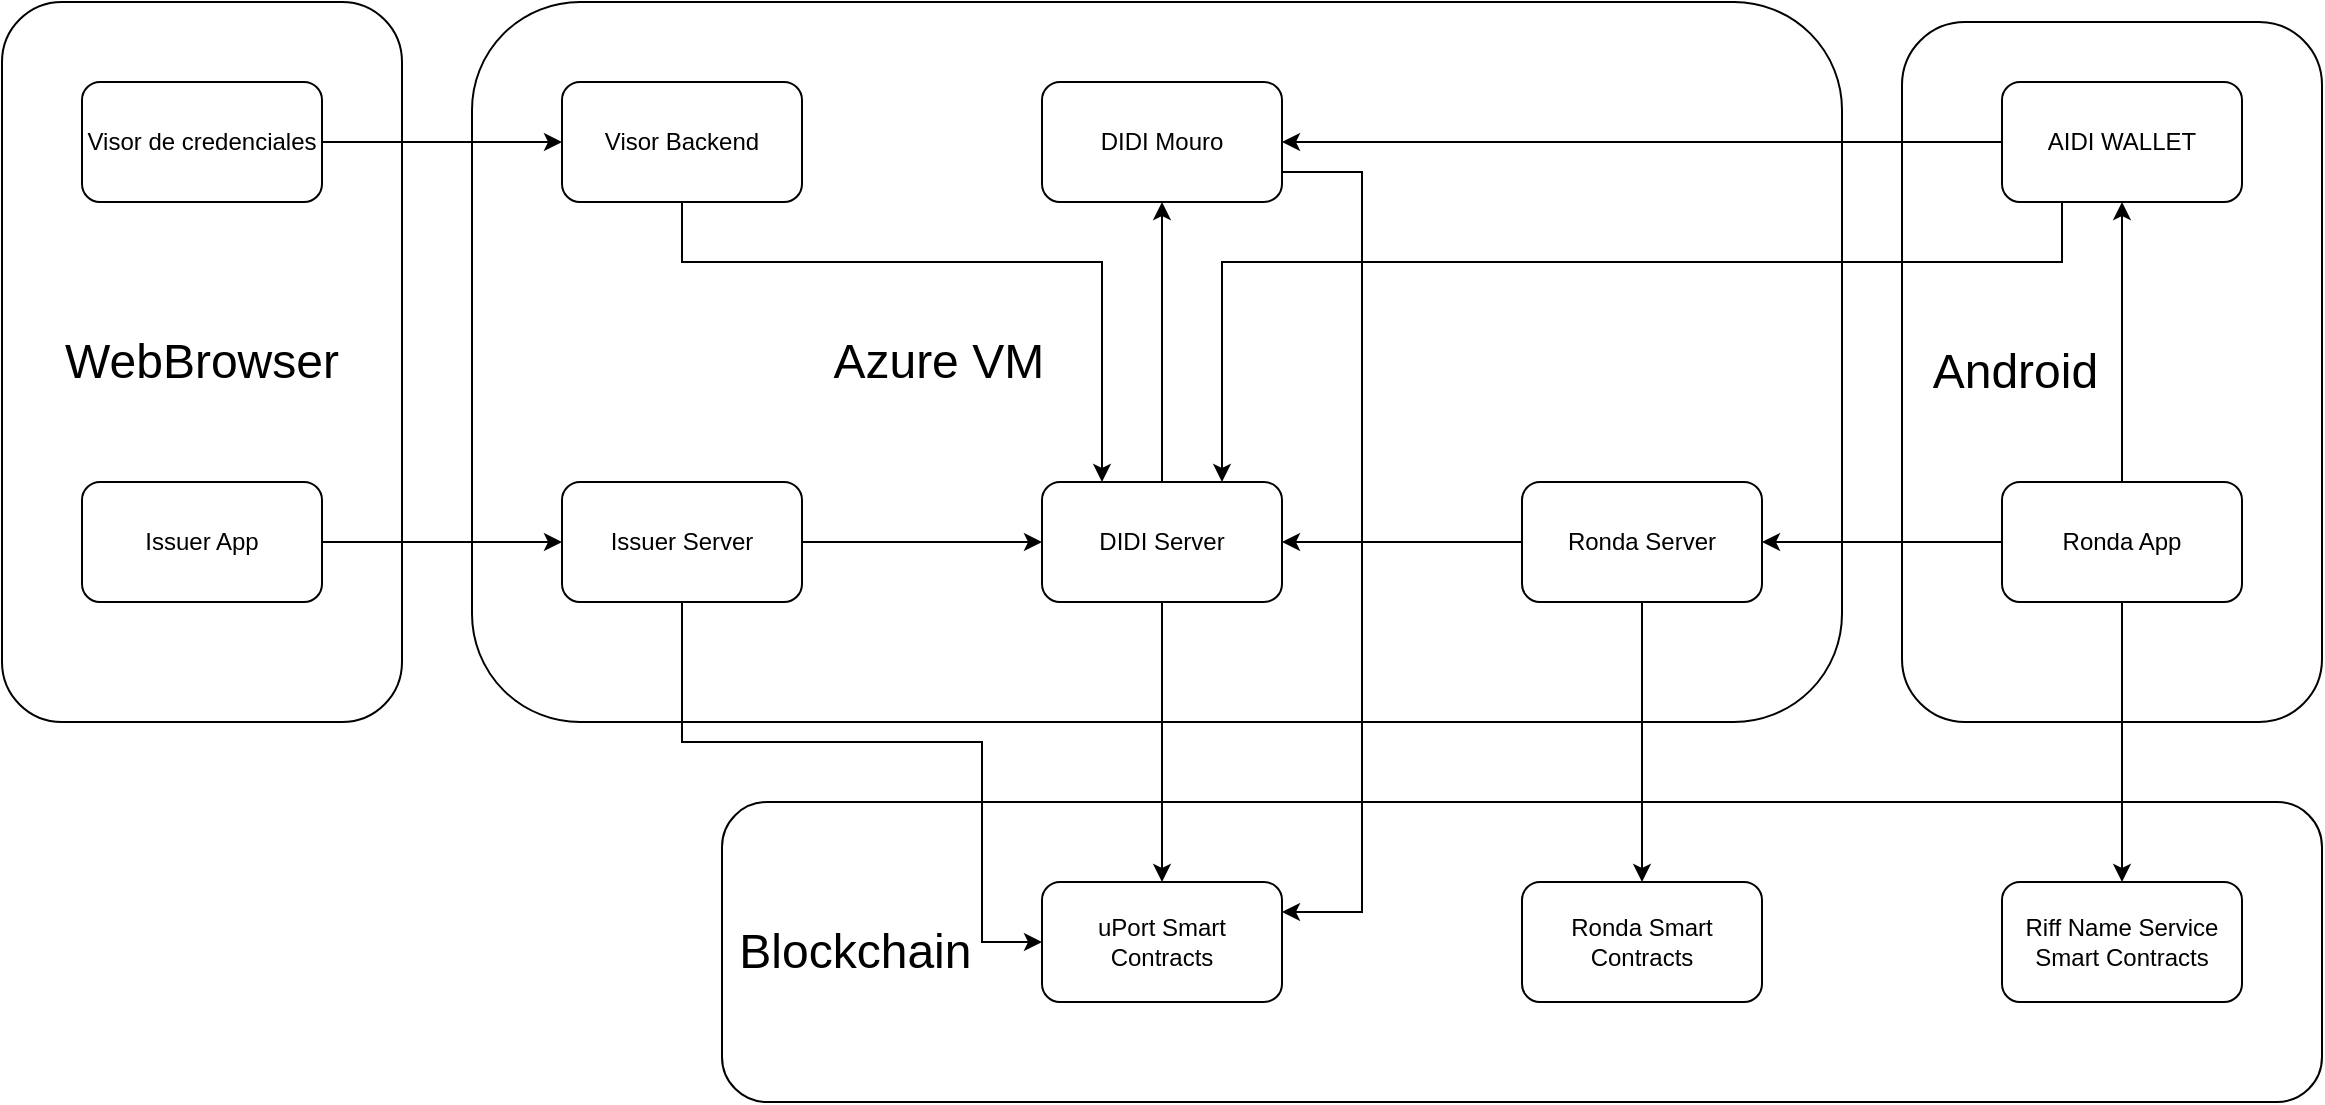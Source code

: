 <mxfile version="14.2.7" type="google"><diagram id="dtrlQfEo7Re8BKtd5huP" name="Page-1"><mxGraphModel dx="2512" dy="741" grid="1" gridSize="10" guides="1" tooltips="1" connect="1" arrows="1" fold="1" page="1" pageScale="1" pageWidth="850" pageHeight="1100" math="0" shadow="0"><root><mxCell id="0"/><mxCell id="1" parent="0"/><mxCell id="499bvNMW647drSxa9n2_-14" value="&lt;div align=&quot;left&quot;&gt;&lt;font style=&quot;font-size: 24px&quot;&gt;&amp;nbsp;Blockchain&lt;/font&gt;&lt;br&gt;&lt;/div&gt;" style="rounded=1;whiteSpace=wrap;html=1;align=left;" parent="1" vertex="1"><mxGeometry x="-360" y="640" width="800" height="150" as="geometry"/></mxCell><mxCell id="499bvNMW647drSxa9n2_-9" value="&amp;nbsp;&amp;nbsp;&amp;nbsp; &lt;font style=&quot;font-size: 24px&quot;&gt;Android&lt;/font&gt;" style="rounded=1;whiteSpace=wrap;html=1;align=left;" parent="1" vertex="1"><mxGeometry x="230" y="250" width="210" height="350" as="geometry"/></mxCell><mxCell id="499bvNMW647drSxa9n2_-8" value="&lt;div align=&quot;left&quot;&gt;&lt;font style=&quot;font-size: 24px&quot;&gt;&amp;nbsp;&amp;nbsp;&amp;nbsp;&amp;nbsp;&amp;nbsp;&amp;nbsp;&amp;nbsp;&amp;nbsp;&amp;nbsp;&amp;nbsp;&amp;nbsp;&amp;nbsp;&amp;nbsp;&amp;nbsp;&amp;nbsp;&amp;nbsp;&amp;nbsp;&amp;nbsp;&amp;nbsp;&amp;nbsp;&amp;nbsp;&amp;nbsp;&amp;nbsp;&amp;nbsp;&amp;nbsp;&amp;nbsp; Azure VM&lt;/font&gt;&lt;/div&gt;" style="rounded=1;whiteSpace=wrap;html=1;align=left;" parent="1" vertex="1"><mxGeometry x="-485" y="240" width="685" height="360" as="geometry"/></mxCell><mxCell id="499bvNMW647drSxa9n2_-1" value="&lt;div align=&quot;center&quot;&gt;&lt;font style=&quot;font-size: 24px&quot;&gt;WebBrowser&lt;/font&gt;&lt;/div&gt;" style="rounded=1;whiteSpace=wrap;html=1;align=center;" parent="1" vertex="1"><mxGeometry x="-720" y="240" width="200" height="360" as="geometry"/></mxCell><mxCell id="pQ4msn2wMwPhiERc1cPr-11" style="edgeStyle=orthogonalEdgeStyle;rounded=0;orthogonalLoop=1;jettySize=auto;html=1;entryX=0.75;entryY=0;entryDx=0;entryDy=0;exitX=0.25;exitY=1;exitDx=0;exitDy=0;" parent="1" source="pQ4msn2wMwPhiERc1cPr-1" target="pQ4msn2wMwPhiERc1cPr-2" edge="1"><mxGeometry relative="1" as="geometry"><Array as="points"><mxPoint x="310" y="370"/><mxPoint x="-110" y="370"/></Array></mxGeometry></mxCell><mxCell id="499bvNMW647drSxa9n2_-7" style="edgeStyle=orthogonalEdgeStyle;curved=1;rounded=0;orthogonalLoop=1;jettySize=auto;html=1;exitX=0;exitY=0.5;exitDx=0;exitDy=0;" parent="1" source="pQ4msn2wMwPhiERc1cPr-1" target="pQ4msn2wMwPhiERc1cPr-3" edge="1"><mxGeometry relative="1" as="geometry"/></mxCell><mxCell id="pQ4msn2wMwPhiERc1cPr-1" value="AIDI WALLET" style="rounded=1;whiteSpace=wrap;html=1;" parent="1" vertex="1"><mxGeometry x="280" y="280" width="120" height="60" as="geometry"/></mxCell><mxCell id="pQ4msn2wMwPhiERc1cPr-19" style="edgeStyle=orthogonalEdgeStyle;curved=1;rounded=0;orthogonalLoop=1;jettySize=auto;html=1;entryX=0.5;entryY=0;entryDx=0;entryDy=0;" parent="1" source="pQ4msn2wMwPhiERc1cPr-2" target="pQ4msn2wMwPhiERc1cPr-10" edge="1"><mxGeometry relative="1" as="geometry"/></mxCell><mxCell id="499bvNMW647drSxa9n2_-4" style="edgeStyle=orthogonalEdgeStyle;curved=1;rounded=0;orthogonalLoop=1;jettySize=auto;html=1;exitX=0.5;exitY=0;exitDx=0;exitDy=0;entryX=0.5;entryY=1;entryDx=0;entryDy=0;" parent="1" source="pQ4msn2wMwPhiERc1cPr-2" target="pQ4msn2wMwPhiERc1cPr-3" edge="1"><mxGeometry relative="1" as="geometry"/></mxCell><mxCell id="pQ4msn2wMwPhiERc1cPr-2" value="DIDI Server" style="rounded=1;whiteSpace=wrap;html=1;" parent="1" vertex="1"><mxGeometry x="-200" y="480" width="120" height="60" as="geometry"/></mxCell><mxCell id="499bvNMW647drSxa9n2_-10" style="edgeStyle=orthogonalEdgeStyle;rounded=0;orthogonalLoop=1;jettySize=auto;html=1;exitX=1;exitY=0.75;exitDx=0;exitDy=0;entryX=1;entryY=0.25;entryDx=0;entryDy=0;" parent="1" source="pQ4msn2wMwPhiERc1cPr-3" target="pQ4msn2wMwPhiERc1cPr-10" edge="1"><mxGeometry relative="1" as="geometry"><Array as="points"><mxPoint x="-40" y="325"/><mxPoint x="-40" y="695"/></Array></mxGeometry></mxCell><mxCell id="pQ4msn2wMwPhiERc1cPr-3" value="DIDI Mouro" style="rounded=1;whiteSpace=wrap;html=1;" parent="1" vertex="1"><mxGeometry x="-200" y="280" width="120" height="60" as="geometry"/></mxCell><mxCell id="pQ4msn2wMwPhiERc1cPr-12" style="edgeStyle=orthogonalEdgeStyle;rounded=0;orthogonalLoop=1;jettySize=auto;html=1;" parent="1" source="pQ4msn2wMwPhiERc1cPr-4" target="pQ4msn2wMwPhiERc1cPr-5" edge="1"><mxGeometry relative="1" as="geometry"/></mxCell><mxCell id="pQ4msn2wMwPhiERc1cPr-22" style="edgeStyle=orthogonalEdgeStyle;curved=1;rounded=0;orthogonalLoop=1;jettySize=auto;html=1;" parent="1" source="pQ4msn2wMwPhiERc1cPr-4" target="pQ4msn2wMwPhiERc1cPr-1" edge="1"><mxGeometry relative="1" as="geometry"/></mxCell><mxCell id="499bvNMW647drSxa9n2_-12" style="edgeStyle=orthogonalEdgeStyle;curved=1;rounded=0;orthogonalLoop=1;jettySize=auto;html=1;" parent="1" source="pQ4msn2wMwPhiERc1cPr-4" target="499bvNMW647drSxa9n2_-11" edge="1"><mxGeometry relative="1" as="geometry"/></mxCell><mxCell id="pQ4msn2wMwPhiERc1cPr-4" value="Ronda App" style="rounded=1;whiteSpace=wrap;html=1;" parent="1" vertex="1"><mxGeometry x="280" y="480" width="120" height="60" as="geometry"/></mxCell><mxCell id="pQ4msn2wMwPhiERc1cPr-15" style="edgeStyle=orthogonalEdgeStyle;rounded=0;orthogonalLoop=1;jettySize=auto;html=1;" parent="1" source="pQ4msn2wMwPhiERc1cPr-5" target="pQ4msn2wMwPhiERc1cPr-2" edge="1"><mxGeometry relative="1" as="geometry"/></mxCell><mxCell id="pQ4msn2wMwPhiERc1cPr-16" style="edgeStyle=orthogonalEdgeStyle;rounded=0;orthogonalLoop=1;jettySize=auto;html=1;" parent="1" source="pQ4msn2wMwPhiERc1cPr-5" target="pQ4msn2wMwPhiERc1cPr-6" edge="1"><mxGeometry relative="1" as="geometry"/></mxCell><mxCell id="pQ4msn2wMwPhiERc1cPr-5" value="Ronda Server" style="rounded=1;whiteSpace=wrap;html=1;" parent="1" vertex="1"><mxGeometry x="40" y="480" width="120" height="60" as="geometry"/></mxCell><mxCell id="pQ4msn2wMwPhiERc1cPr-6" value="Ronda Smart Contracts" style="rounded=1;whiteSpace=wrap;html=1;" parent="1" vertex="1"><mxGeometry x="40" y="680" width="120" height="60" as="geometry"/></mxCell><mxCell id="pQ4msn2wMwPhiERc1cPr-13" style="edgeStyle=orthogonalEdgeStyle;rounded=0;orthogonalLoop=1;jettySize=auto;html=1;" parent="1" source="pQ4msn2wMwPhiERc1cPr-7" target="pQ4msn2wMwPhiERc1cPr-8" edge="1"><mxGeometry relative="1" as="geometry"/></mxCell><mxCell id="pQ4msn2wMwPhiERc1cPr-7" value="Issuer App" style="rounded=1;whiteSpace=wrap;html=1;" parent="1" vertex="1"><mxGeometry x="-680" y="480" width="120" height="60" as="geometry"/></mxCell><mxCell id="pQ4msn2wMwPhiERc1cPr-17" style="edgeStyle=orthogonalEdgeStyle;rounded=0;orthogonalLoop=1;jettySize=auto;html=1;" parent="1" source="pQ4msn2wMwPhiERc1cPr-8" target="pQ4msn2wMwPhiERc1cPr-2" edge="1"><mxGeometry relative="1" as="geometry"/></mxCell><mxCell id="pQ4msn2wMwPhiERc1cPr-20" style="edgeStyle=orthogonalEdgeStyle;rounded=0;orthogonalLoop=1;jettySize=auto;html=1;entryX=0;entryY=0.5;entryDx=0;entryDy=0;" parent="1" source="pQ4msn2wMwPhiERc1cPr-8" target="pQ4msn2wMwPhiERc1cPr-10" edge="1"><mxGeometry relative="1" as="geometry"><Array as="points"><mxPoint x="-380" y="610"/><mxPoint x="-230" y="610"/><mxPoint x="-230" y="710"/></Array></mxGeometry></mxCell><mxCell id="pQ4msn2wMwPhiERc1cPr-8" value="Issuer Server" style="rounded=1;whiteSpace=wrap;html=1;" parent="1" vertex="1"><mxGeometry x="-440" y="480" width="120" height="60" as="geometry"/></mxCell><mxCell id="pQ4msn2wMwPhiERc1cPr-27" style="edgeStyle=orthogonalEdgeStyle;curved=1;rounded=0;orthogonalLoop=1;jettySize=auto;html=1;entryX=0;entryY=0.5;entryDx=0;entryDy=0;" parent="1" source="pQ4msn2wMwPhiERc1cPr-9" target="pQ4msn2wMwPhiERc1cPr-26" edge="1"><mxGeometry relative="1" as="geometry"/></mxCell><mxCell id="pQ4msn2wMwPhiERc1cPr-9" value="Visor de credenciales" style="rounded=1;whiteSpace=wrap;html=1;" parent="1" vertex="1"><mxGeometry x="-680" y="280" width="120" height="60" as="geometry"/></mxCell><mxCell id="pQ4msn2wMwPhiERc1cPr-10" value="uPort Smart Contracts" style="rounded=1;whiteSpace=wrap;html=1;" parent="1" vertex="1"><mxGeometry x="-200" y="680" width="120" height="60" as="geometry"/></mxCell><mxCell id="pQ4msn2wMwPhiERc1cPr-28" style="edgeStyle=orthogonalEdgeStyle;rounded=0;orthogonalLoop=1;jettySize=auto;html=1;entryX=0.25;entryY=0;entryDx=0;entryDy=0;" parent="1" source="pQ4msn2wMwPhiERc1cPr-26" target="pQ4msn2wMwPhiERc1cPr-2" edge="1"><mxGeometry relative="1" as="geometry"><Array as="points"><mxPoint x="-380" y="370"/><mxPoint x="-170" y="370"/></Array></mxGeometry></mxCell><mxCell id="pQ4msn2wMwPhiERc1cPr-26" value="Visor Backend" style="rounded=1;whiteSpace=wrap;html=1;" parent="1" vertex="1"><mxGeometry x="-440" y="280" width="120" height="60" as="geometry"/></mxCell><mxCell id="499bvNMW647drSxa9n2_-11" value="Riff Name Service Smart Contracts" style="rounded=1;whiteSpace=wrap;html=1;" parent="1" vertex="1"><mxGeometry x="280" y="680" width="120" height="60" as="geometry"/></mxCell></root></mxGraphModel></diagram></mxfile>